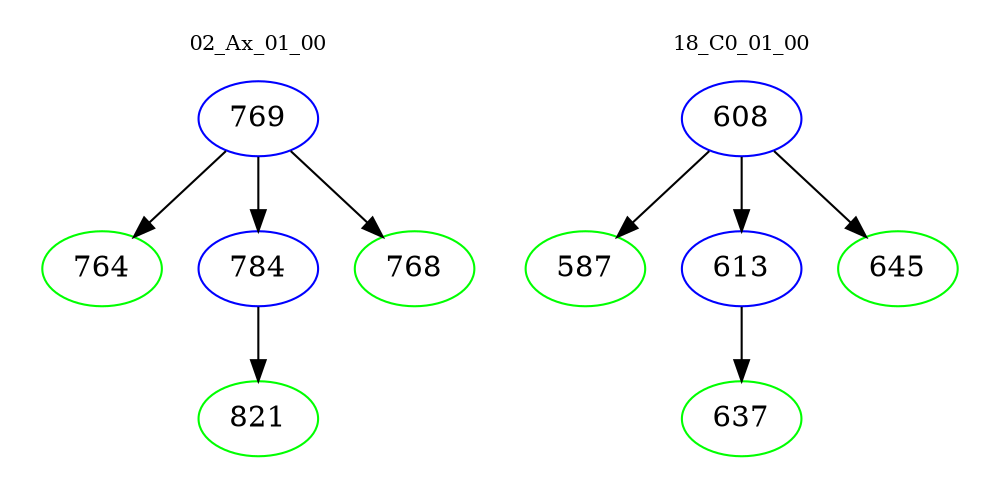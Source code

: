 digraph{
subgraph cluster_0 {
color = white
label = "02_Ax_01_00";
fontsize=10;
T0_769 [label="769", color="blue"]
T0_769 -> T0_764 [color="black"]
T0_764 [label="764", color="green"]
T0_769 -> T0_784 [color="black"]
T0_784 [label="784", color="blue"]
T0_784 -> T0_821 [color="black"]
T0_821 [label="821", color="green"]
T0_769 -> T0_768 [color="black"]
T0_768 [label="768", color="green"]
}
subgraph cluster_1 {
color = white
label = "18_C0_01_00";
fontsize=10;
T1_608 [label="608", color="blue"]
T1_608 -> T1_587 [color="black"]
T1_587 [label="587", color="green"]
T1_608 -> T1_613 [color="black"]
T1_613 [label="613", color="blue"]
T1_613 -> T1_637 [color="black"]
T1_637 [label="637", color="green"]
T1_608 -> T1_645 [color="black"]
T1_645 [label="645", color="green"]
}
}
